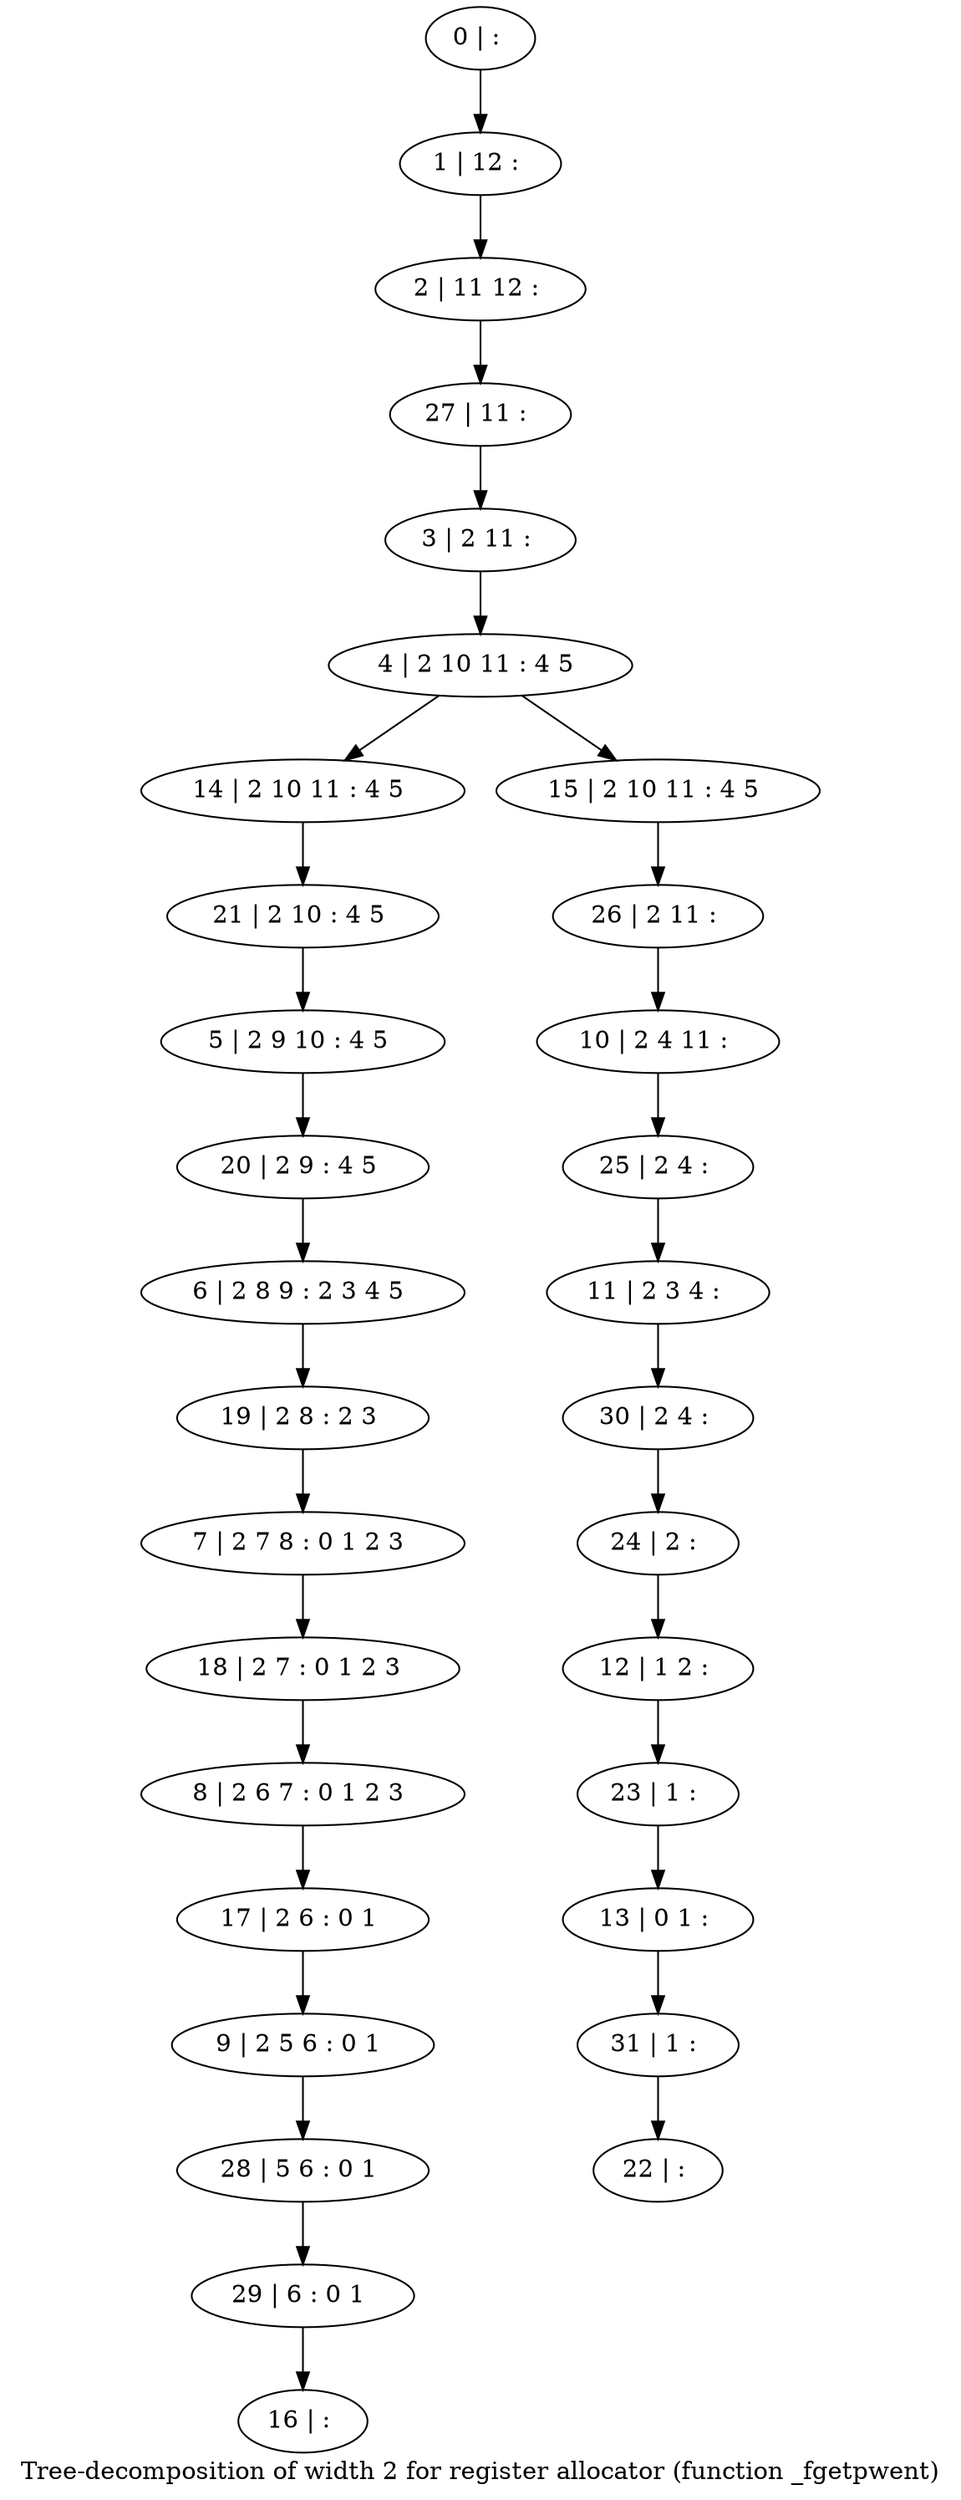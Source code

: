 digraph G {
graph [label="Tree-decomposition of width 2 for register allocator (function _fgetpwent)"]
0[label="0 | : "];
1[label="1 | 12 : "];
2[label="2 | 11 12 : "];
3[label="3 | 2 11 : "];
4[label="4 | 2 10 11 : 4 5 "];
5[label="5 | 2 9 10 : 4 5 "];
6[label="6 | 2 8 9 : 2 3 4 5 "];
7[label="7 | 2 7 8 : 0 1 2 3 "];
8[label="8 | 2 6 7 : 0 1 2 3 "];
9[label="9 | 2 5 6 : 0 1 "];
10[label="10 | 2 4 11 : "];
11[label="11 | 2 3 4 : "];
12[label="12 | 1 2 : "];
13[label="13 | 0 1 : "];
14[label="14 | 2 10 11 : 4 5 "];
15[label="15 | 2 10 11 : 4 5 "];
16[label="16 | : "];
17[label="17 | 2 6 : 0 1 "];
18[label="18 | 2 7 : 0 1 2 3 "];
19[label="19 | 2 8 : 2 3 "];
20[label="20 | 2 9 : 4 5 "];
21[label="21 | 2 10 : 4 5 "];
22[label="22 | : "];
23[label="23 | 1 : "];
24[label="24 | 2 : "];
25[label="25 | 2 4 : "];
26[label="26 | 2 11 : "];
27[label="27 | 11 : "];
28[label="28 | 5 6 : 0 1 "];
29[label="29 | 6 : 0 1 "];
30[label="30 | 2 4 : "];
31[label="31 | 1 : "];
0->1 ;
1->2 ;
3->4 ;
4->14 ;
4->15 ;
17->9 ;
8->17 ;
18->8 ;
7->18 ;
19->7 ;
6->19 ;
20->6 ;
5->20 ;
21->5 ;
14->21 ;
23->13 ;
12->23 ;
24->12 ;
25->11 ;
10->25 ;
26->10 ;
15->26 ;
27->3 ;
2->27 ;
9->28 ;
29->16 ;
28->29 ;
30->24 ;
11->30 ;
31->22 ;
13->31 ;
}
